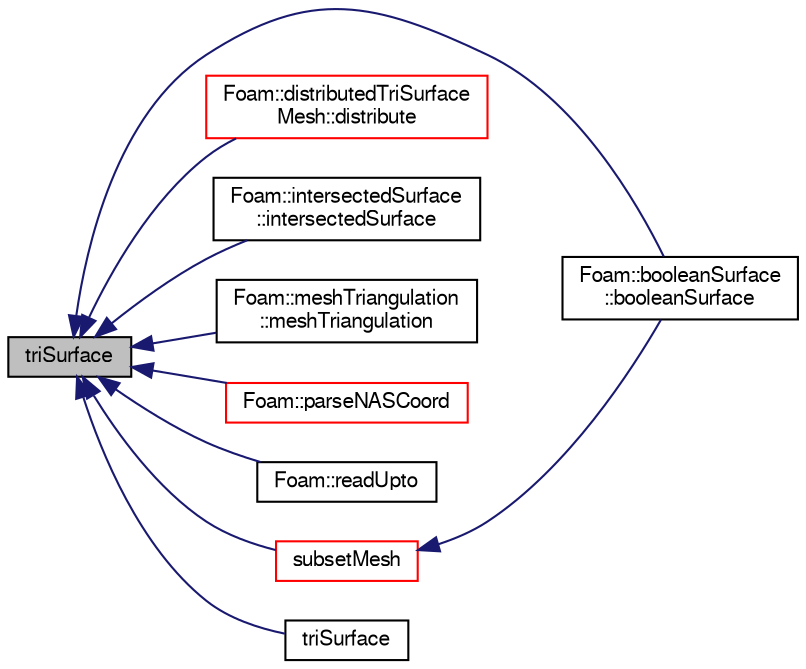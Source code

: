 digraph "triSurface"
{
  bgcolor="transparent";
  edge [fontname="FreeSans",fontsize="10",labelfontname="FreeSans",labelfontsize="10"];
  node [fontname="FreeSans",fontsize="10",shape=record];
  rankdir="LR";
  Node1 [label="triSurface",height=0.2,width=0.4,color="black", fillcolor="grey75", style="filled", fontcolor="black"];
  Node1 -> Node2 [dir="back",color="midnightblue",fontsize="10",style="solid",fontname="FreeSans"];
  Node2 [label="Foam::booleanSurface\l::booleanSurface",height=0.2,width=0.4,color="black",URL="$a25486.html#a88e679563079efe444d5005b5d5e0716",tooltip="Construct from surfaces and face labels to keep. "];
  Node1 -> Node3 [dir="back",color="midnightblue",fontsize="10",style="solid",fontname="FreeSans"];
  Node3 [label="Foam::distributedTriSurface\lMesh::distribute",height=0.2,width=0.4,color="red",URL="$a28642.html#a30b981a389a43e4853d4dec45e4e5edb",tooltip="Set bounds of surface. Bounds currently set as list of. "];
  Node1 -> Node13 [dir="back",color="midnightblue",fontsize="10",style="solid",fontname="FreeSans"];
  Node13 [label="Foam::intersectedSurface\l::intersectedSurface",height=0.2,width=0.4,color="black",URL="$a25494.html#a6e95ab0cf81f4521899580c0caaaf6e7",tooltip="Construct from surface and intersection. isFirstSurface is needed. "];
  Node1 -> Node14 [dir="back",color="midnightblue",fontsize="10",style="solid",fontname="FreeSans"];
  Node14 [label="Foam::meshTriangulation\l::meshTriangulation",height=0.2,width=0.4,color="black",URL="$a30558.html#adc26bbba53e9c1d772cb4c2807351802",tooltip="Construct from selected mesh cell and region number to be used. "];
  Node1 -> Node15 [dir="back",color="midnightblue",fontsize="10",style="solid",fontname="FreeSans"];
  Node15 [label="Foam::parseNASCoord",height=0.2,width=0.4,color="red",URL="$a21124.html#a663c47a91dbc4b5b9064c385189002be"];
  Node1 -> Node22 [dir="back",color="midnightblue",fontsize="10",style="solid",fontname="FreeSans"];
  Node22 [label="Foam::readUpto",height=0.2,width=0.4,color="black",URL="$a21124.html#adebc6d49ebf4c5b9e97e0e2f96d4c493"];
  Node1 -> Node23 [dir="back",color="midnightblue",fontsize="10",style="solid",fontname="FreeSans"];
  Node23 [label="subsetMesh",height=0.2,width=0.4,color="red",URL="$a30598.html#a2a82635af274c2fffdbb732676b4ecd3",tooltip="Return new surface. Returns pointMap, faceMap from. "];
  Node23 -> Node2 [dir="back",color="midnightblue",fontsize="10",style="solid",fontname="FreeSans"];
  Node1 -> Node30 [dir="back",color="midnightblue",fontsize="10",style="solid",fontname="FreeSans"];
  Node30 [label="triSurface",height=0.2,width=0.4,color="black",URL="$a30598.html#a49f1f7824e0a8d7bb0de96d42dbac0e9",tooltip="Construct from triangles, patches, points. "];
}
